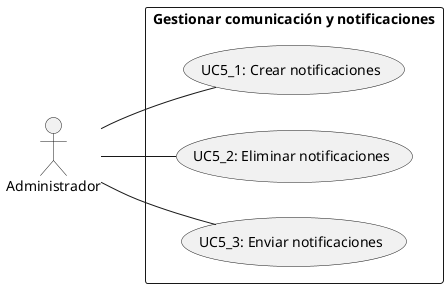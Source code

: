 @startuml CU
left to right direction
skinparam packageStyle rectangle

actor Administrador


package "Gestionar comunicación y notificaciones" {

    usecase "UC5_1: Crear notificaciones" as UC5_1
    usecase "UC5_2: Eliminar notificaciones" as UC5_2
    usecase "UC5_3: Enviar notificaciones" as UC5_3

}

' Relaciones (solo actor base por herencia)

Administrador -- UC5_1
Administrador -- UC5_2
Administrador -- UC5_3

@enduml
